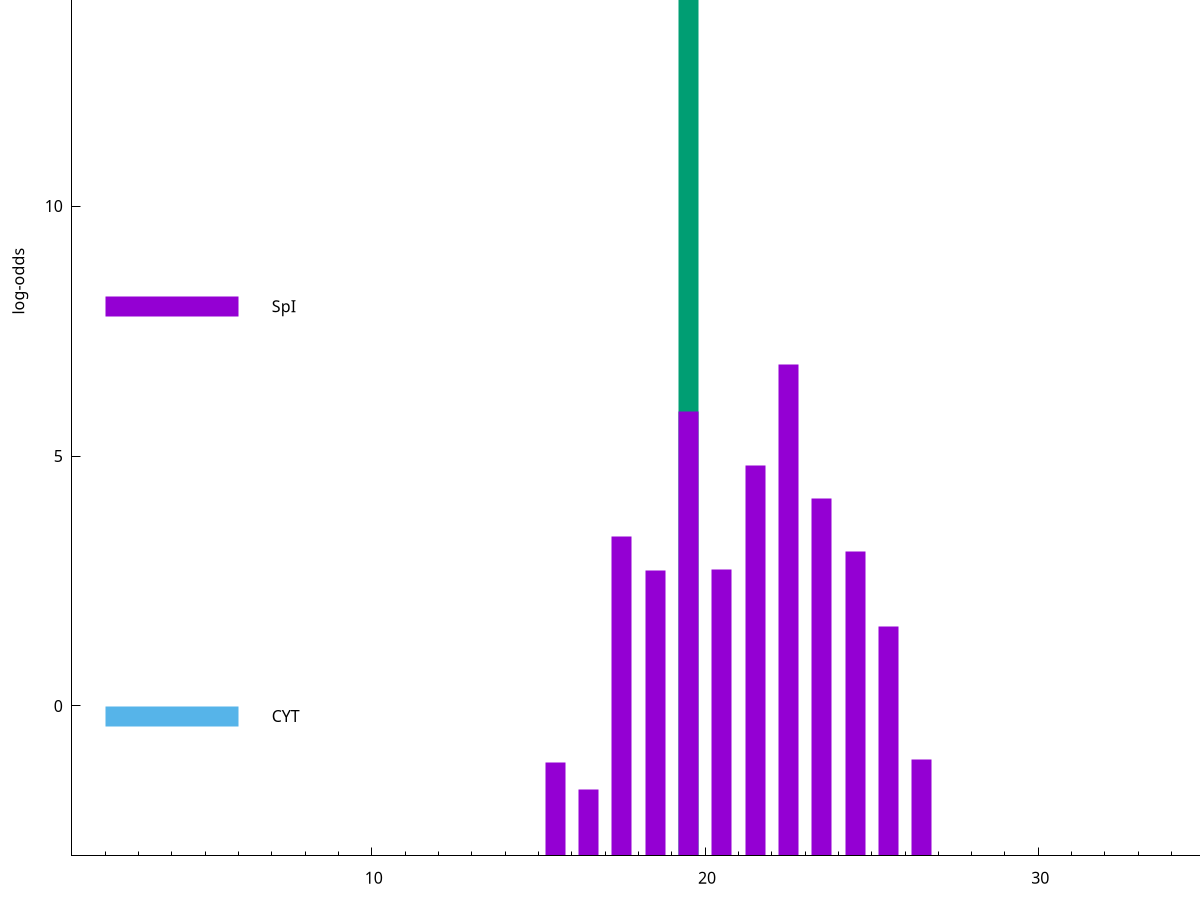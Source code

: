 set title "LipoP predictions for SRR4017929.gff"
set size 2., 1.4
set xrange [1:70] 
set mxtics 10
set yrange [-3:20]
set y2range [0:23]
set ylabel "log-odds"
set term postscript eps color solid "Helvetica" 30
set output "SRR4017929.gff6.eps"
set arrow from 2,18.6761 to 6,18.6761 nohead lt 2 lw 20
set label "SpII" at 7,18.6761
set arrow from 2,7.99906 to 6,7.99906 nohead lt 1 lw 20
set label "SpI" at 7,7.99906
set arrow from 2,-0.200913 to 6,-0.200913 nohead lt 3 lw 20
set label "CYT" at 7,-0.200913
set arrow from 2,18.6761 to 6,18.6761 nohead lt 2 lw 20
set label "SpII" at 7,18.6761
# NOTE: The scores below are the log-odds scores with the threshold
# NOTE: subtracted (a hack to make gnuplot make the histogram all
# NOTE: look nice).
plot "-" axes x1y2 title "" with impulses lt 2 lw 20, "-" axes x1y2 title "" with impulses lt 1 lw 20
19.500000 21.676100
e
22.500000 9.838250
19.500000 8.883080
21.500000 7.820200
23.500000 7.157260
17.500000 6.381050
24.500000 6.086930
20.500000 5.723950
18.500000 5.701040
25.500000 4.590530
26.500000 1.928920
15.500000 1.867220
16.500000 1.337100
e
exit
